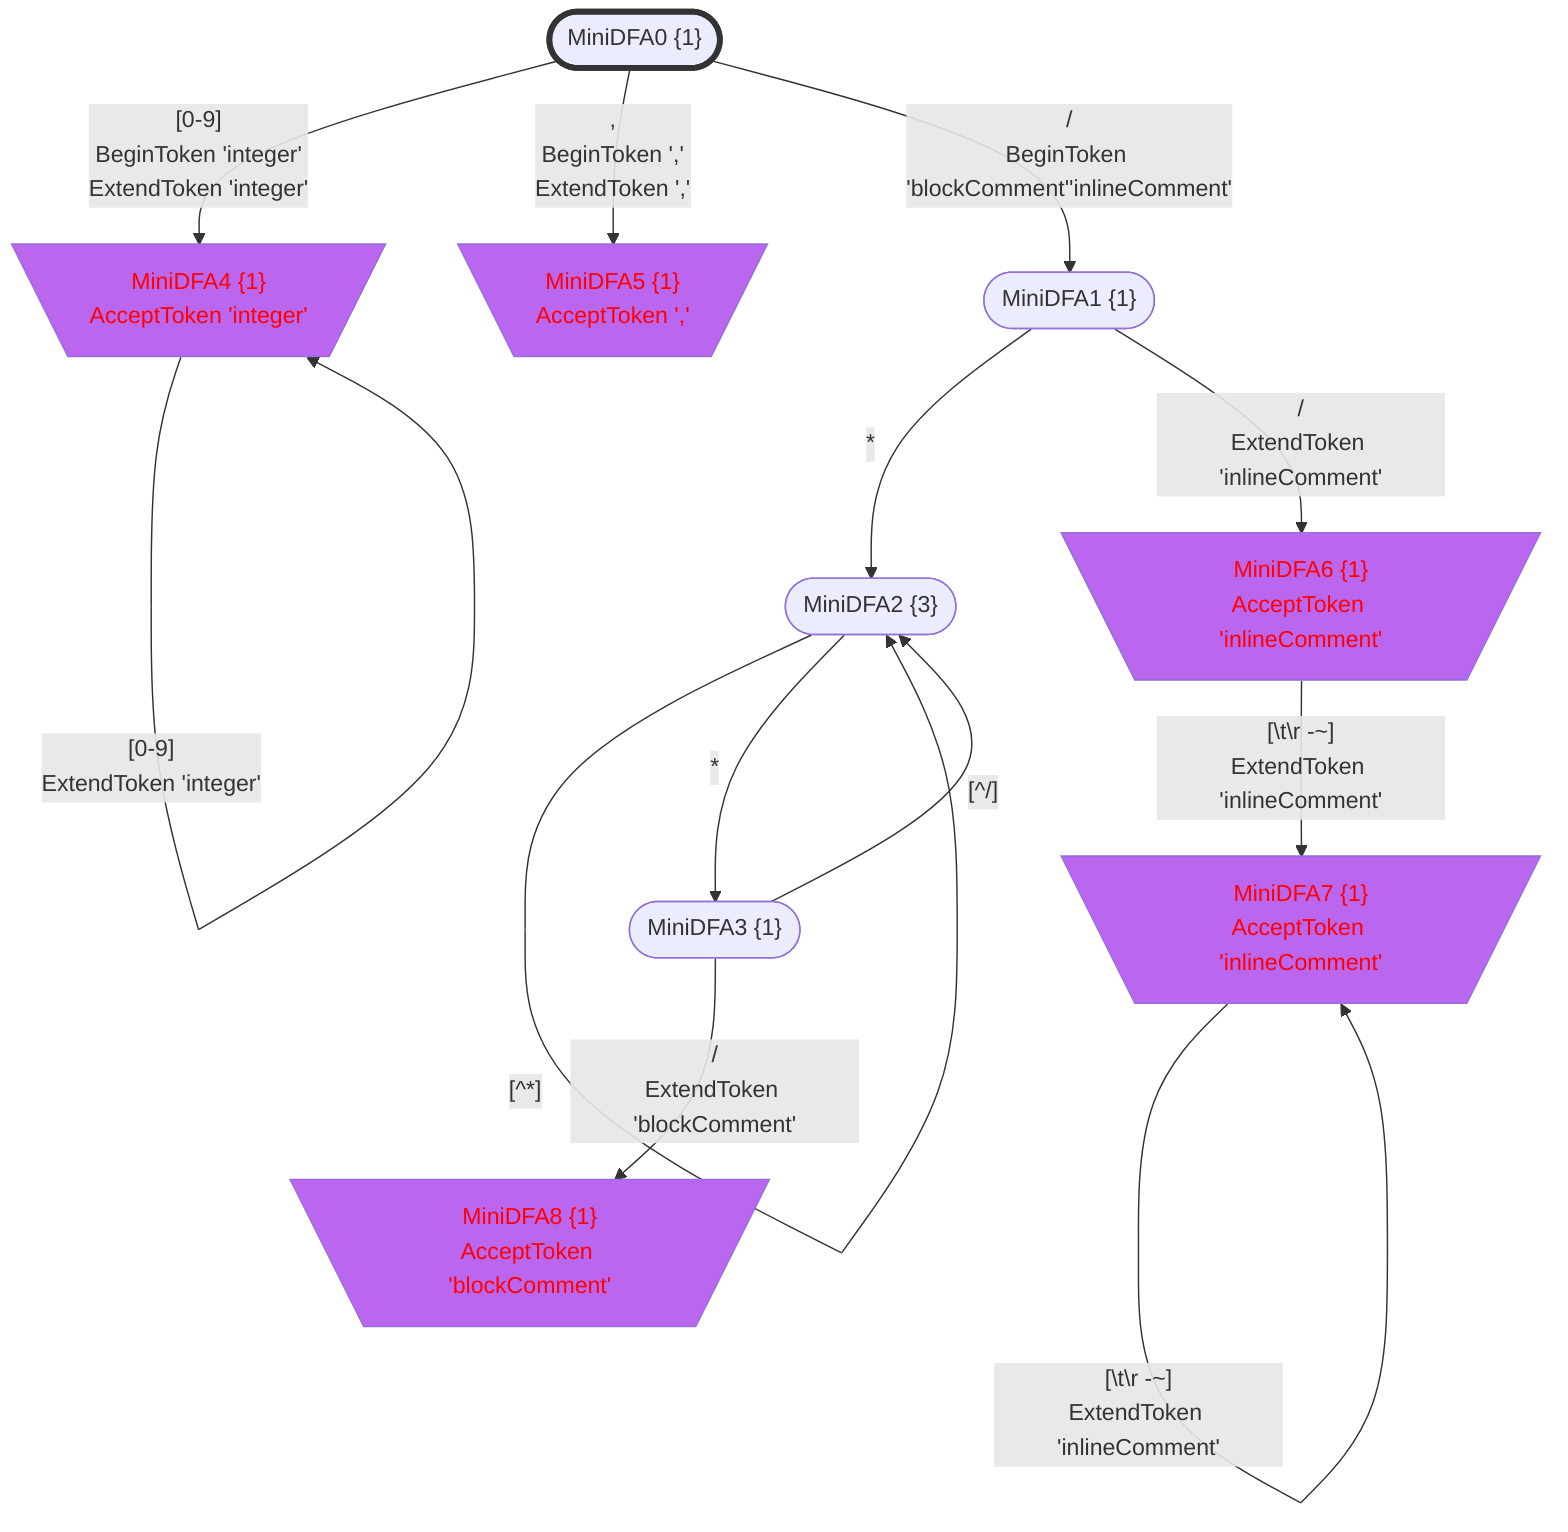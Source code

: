 flowchart
classDef c0001 color:#FF0000;
classDef c0010 stroke-dasharray: 10 10;
classDef c0011 stroke-dasharray: 10 10,color:#FF0000;
classDef c0100 fill:#BB66EE;
classDef c0101 fill:#BB66EE,color:#FF0000;
classDef c0110 fill:#BB66EE,stroke-dasharray: 10 10;
classDef c0111 fill:#BB66EE,stroke-dasharray: 10 10,color:#FF0000;
classDef c1000 stroke:#333,stroke-width:4px;
classDef c1001 stroke:#333,stroke-width:4px,color:#FF0000;
classDef c1010 stroke:#333,stroke-width:4px,stroke-dasharray: 10 10;
classDef c1011 stroke:#333,stroke-width:4px,stroke-dasharray: 10 10,color:#FF0000;
classDef c1100 stroke:#333,stroke-width:4px,fill:#BB66EE;
classDef c1101 stroke:#333,stroke-width:4px,fill:#BB66EE,color:#FF0000;
classDef c1110 stroke:#333,stroke-width:4px,fill:#BB66EE,stroke-dasharray: 10 10;
classDef c1111 stroke:#333,stroke-width:4px,fill:#BB66EE,stroke-dasharray: 10 10,color:#FF0000;
MiniDFA0_-1927124090(["MiniDFA0 {1}"])
class MiniDFA0_-1927124090 c1000;
MiniDFA4_197586790[\"MiniDFA4 {1}
AcceptToken 'integer'"/]
class MiniDFA4_197586790 c0101;
MiniDFA5_-1818913402[\"MiniDFA5 {1}
AcceptToken ','"/]
class MiniDFA5_-1818913402 c0101;
MiniDFA1_-1621108429(["MiniDFA1 {1}"])
MiniDFA2_729083013(["MiniDFA2 {3}"])
MiniDFA6_1259046490[\"MiniDFA6 {1}
AcceptToken 'inlineComment'"/]
class MiniDFA6_1259046490 c0101;
MiniDFA3_1123870596(["MiniDFA3 {1}"])
MiniDFA7_-1447067160[\"MiniDFA7 {1}
AcceptToken 'inlineComment'"/]
class MiniDFA7_-1447067160 c0101;
MiniDFA8_-60327706[\"MiniDFA8 {1}
AcceptToken 'blockComment'"/]
class MiniDFA8_-60327706 c0101;
MiniDFA0_-1927124090 -->|"[0-9]
BeginToken 'integer'
ExtendToken 'integer'"|MiniDFA4_197586790
MiniDFA0_-1927124090 -->|",
BeginToken ','
ExtendToken ','"|MiniDFA5_-1818913402
MiniDFA0_-1927124090 -->|"/
BeginToken 'blockComment''inlineComment'"|MiniDFA1_-1621108429
MiniDFA4_197586790 -->|"[0-9]
ExtendToken 'integer'"|MiniDFA4_197586790
MiniDFA1_-1621108429 -->|"*"|MiniDFA2_729083013
MiniDFA1_-1621108429 -->|"/
ExtendToken 'inlineComment'"|MiniDFA6_1259046490
MiniDFA2_729083013 -->|"[^*]"|MiniDFA2_729083013
MiniDFA2_729083013 -->|"*"|MiniDFA3_1123870596
MiniDFA6_1259046490 -->|"[#92;t#92;r#32;-~]
ExtendToken 'inlineComment'"|MiniDFA7_-1447067160
MiniDFA3_1123870596 -->|"[^/]"|MiniDFA2_729083013
MiniDFA3_1123870596 -->|"/
ExtendToken 'blockComment'"|MiniDFA8_-60327706
MiniDFA7_-1447067160 -->|"[#92;t#92;r#32;-~]
ExtendToken 'inlineComment'"|MiniDFA7_-1447067160